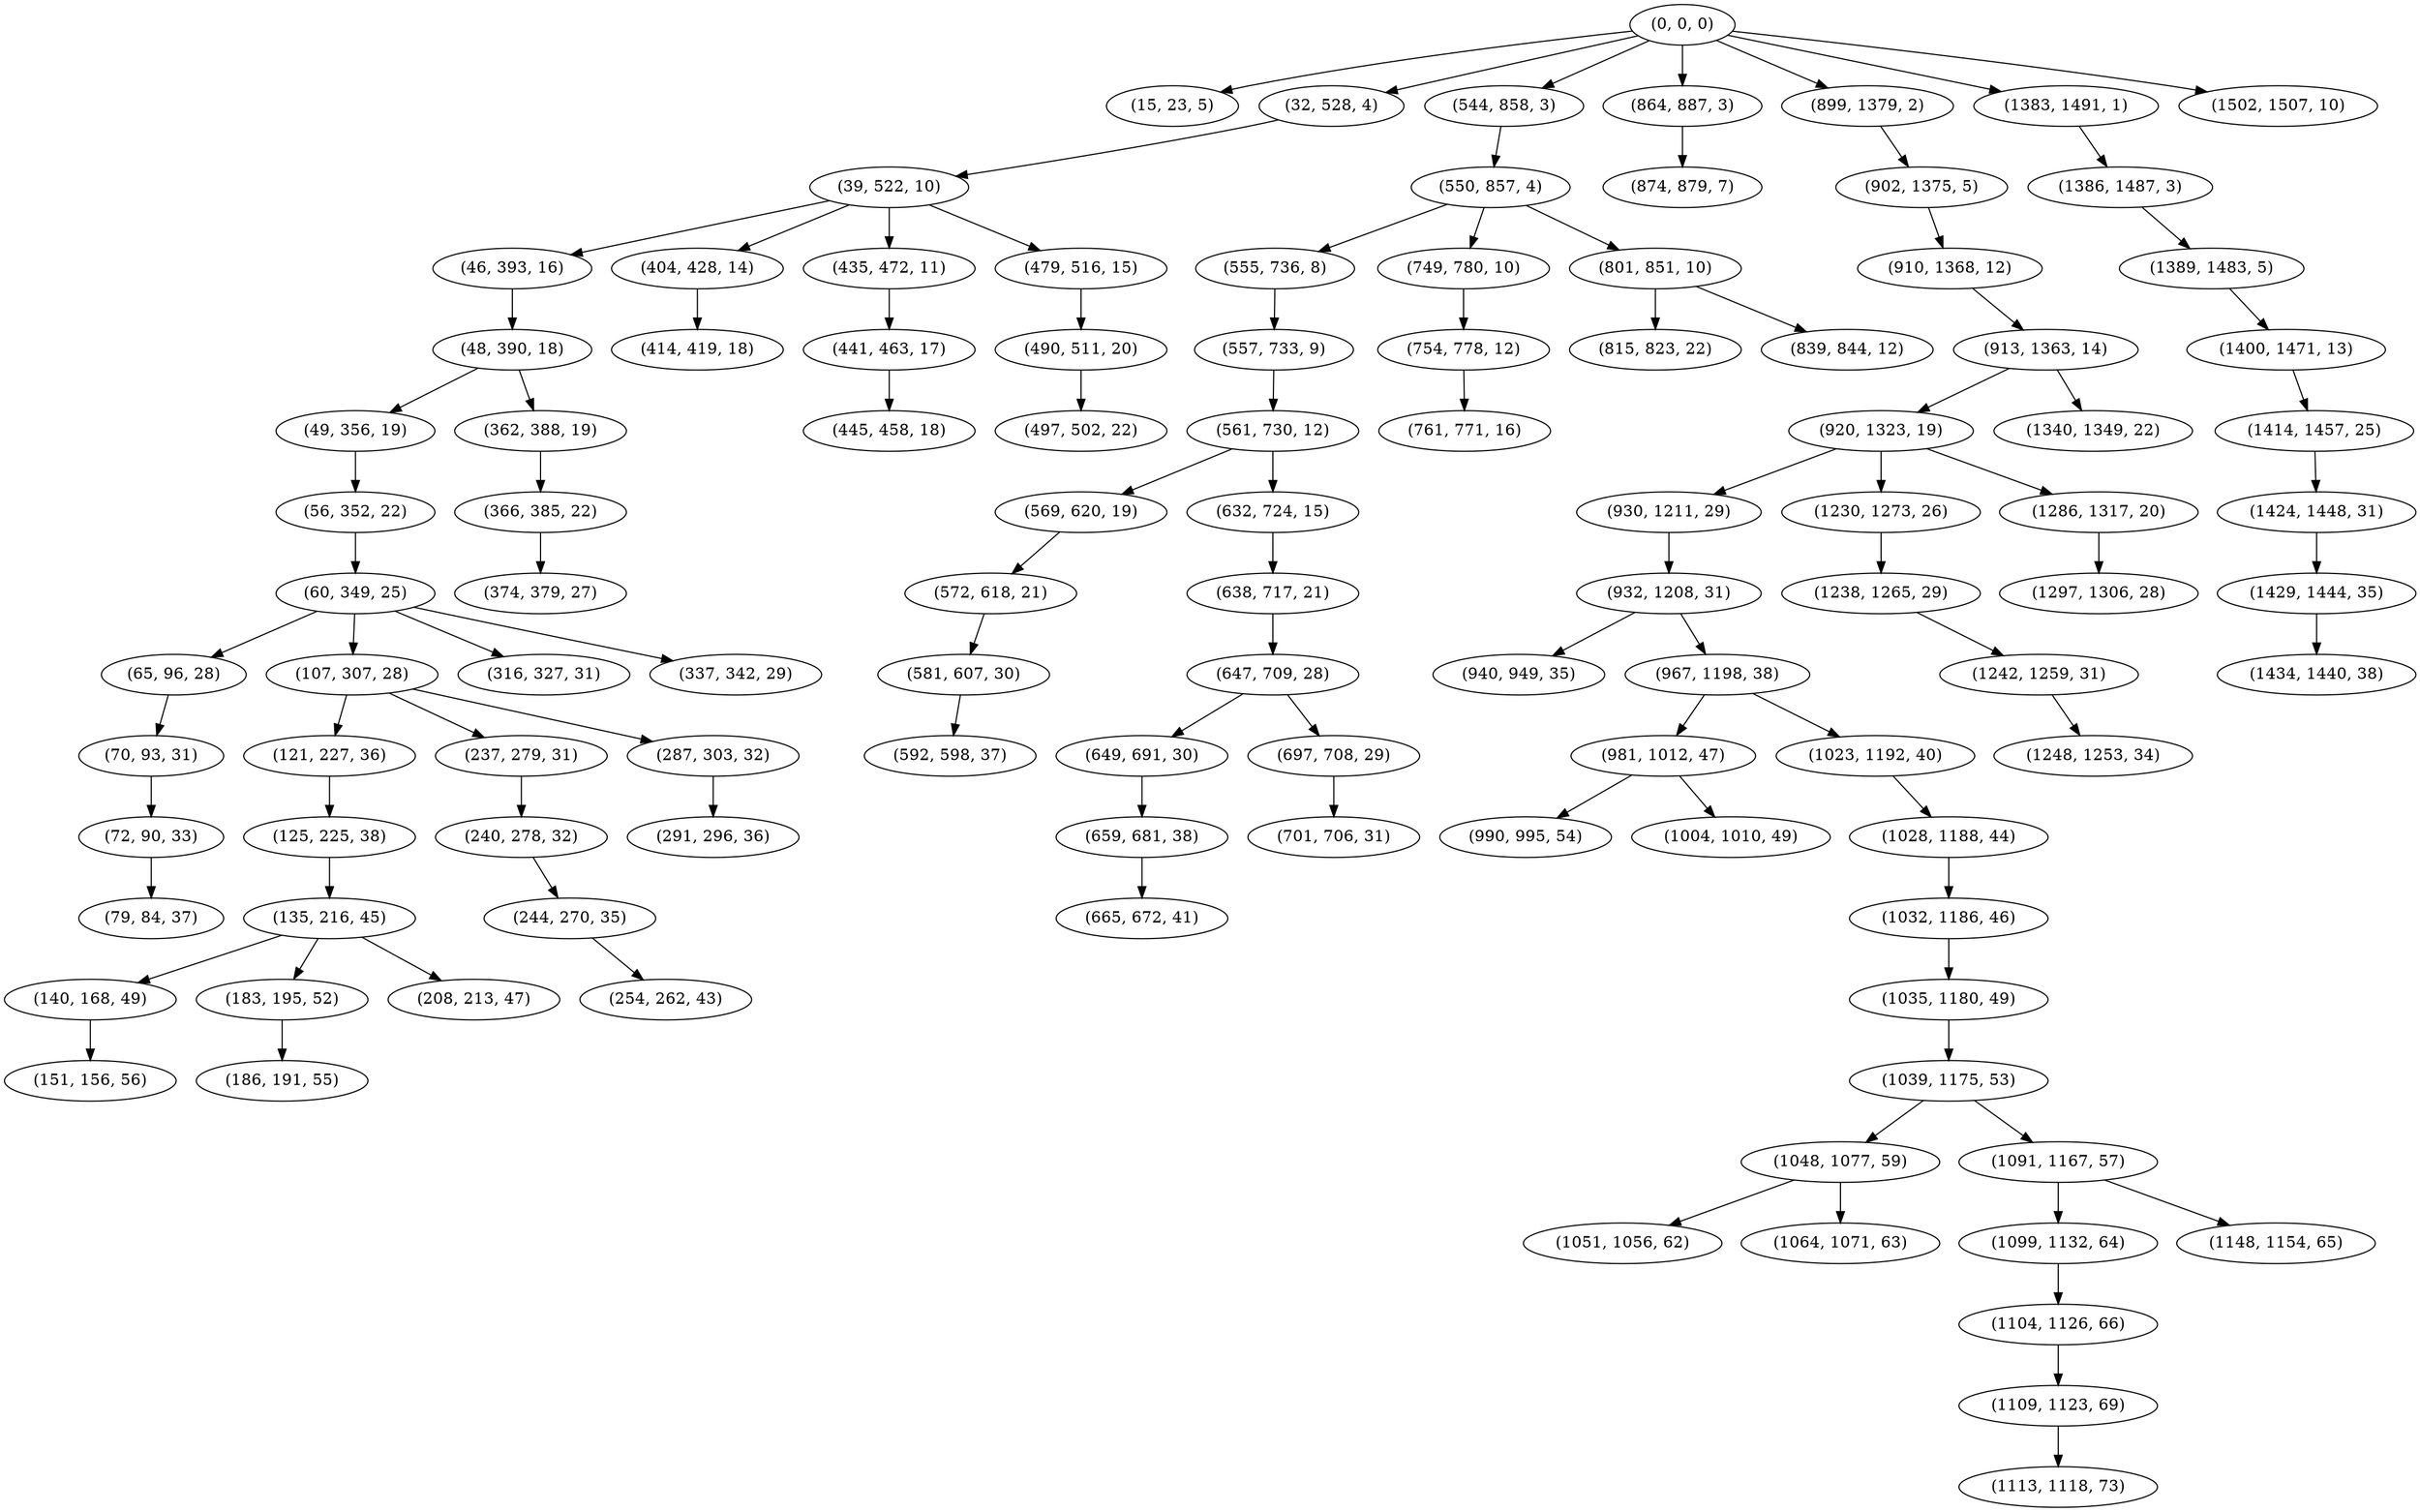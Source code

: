 digraph tree {
    "(0, 0, 0)";
    "(15, 23, 5)";
    "(32, 528, 4)";
    "(39, 522, 10)";
    "(46, 393, 16)";
    "(48, 390, 18)";
    "(49, 356, 19)";
    "(56, 352, 22)";
    "(60, 349, 25)";
    "(65, 96, 28)";
    "(70, 93, 31)";
    "(72, 90, 33)";
    "(79, 84, 37)";
    "(107, 307, 28)";
    "(121, 227, 36)";
    "(125, 225, 38)";
    "(135, 216, 45)";
    "(140, 168, 49)";
    "(151, 156, 56)";
    "(183, 195, 52)";
    "(186, 191, 55)";
    "(208, 213, 47)";
    "(237, 279, 31)";
    "(240, 278, 32)";
    "(244, 270, 35)";
    "(254, 262, 43)";
    "(287, 303, 32)";
    "(291, 296, 36)";
    "(316, 327, 31)";
    "(337, 342, 29)";
    "(362, 388, 19)";
    "(366, 385, 22)";
    "(374, 379, 27)";
    "(404, 428, 14)";
    "(414, 419, 18)";
    "(435, 472, 11)";
    "(441, 463, 17)";
    "(445, 458, 18)";
    "(479, 516, 15)";
    "(490, 511, 20)";
    "(497, 502, 22)";
    "(544, 858, 3)";
    "(550, 857, 4)";
    "(555, 736, 8)";
    "(557, 733, 9)";
    "(561, 730, 12)";
    "(569, 620, 19)";
    "(572, 618, 21)";
    "(581, 607, 30)";
    "(592, 598, 37)";
    "(632, 724, 15)";
    "(638, 717, 21)";
    "(647, 709, 28)";
    "(649, 691, 30)";
    "(659, 681, 38)";
    "(665, 672, 41)";
    "(697, 708, 29)";
    "(701, 706, 31)";
    "(749, 780, 10)";
    "(754, 778, 12)";
    "(761, 771, 16)";
    "(801, 851, 10)";
    "(815, 823, 22)";
    "(839, 844, 12)";
    "(864, 887, 3)";
    "(874, 879, 7)";
    "(899, 1379, 2)";
    "(902, 1375, 5)";
    "(910, 1368, 12)";
    "(913, 1363, 14)";
    "(920, 1323, 19)";
    "(930, 1211, 29)";
    "(932, 1208, 31)";
    "(940, 949, 35)";
    "(967, 1198, 38)";
    "(981, 1012, 47)";
    "(990, 995, 54)";
    "(1004, 1010, 49)";
    "(1023, 1192, 40)";
    "(1028, 1188, 44)";
    "(1032, 1186, 46)";
    "(1035, 1180, 49)";
    "(1039, 1175, 53)";
    "(1048, 1077, 59)";
    "(1051, 1056, 62)";
    "(1064, 1071, 63)";
    "(1091, 1167, 57)";
    "(1099, 1132, 64)";
    "(1104, 1126, 66)";
    "(1109, 1123, 69)";
    "(1113, 1118, 73)";
    "(1148, 1154, 65)";
    "(1230, 1273, 26)";
    "(1238, 1265, 29)";
    "(1242, 1259, 31)";
    "(1248, 1253, 34)";
    "(1286, 1317, 20)";
    "(1297, 1306, 28)";
    "(1340, 1349, 22)";
    "(1383, 1491, 1)";
    "(1386, 1487, 3)";
    "(1389, 1483, 5)";
    "(1400, 1471, 13)";
    "(1414, 1457, 25)";
    "(1424, 1448, 31)";
    "(1429, 1444, 35)";
    "(1434, 1440, 38)";
    "(1502, 1507, 10)";
    "(0, 0, 0)" -> "(15, 23, 5)";
    "(0, 0, 0)" -> "(32, 528, 4)";
    "(0, 0, 0)" -> "(544, 858, 3)";
    "(0, 0, 0)" -> "(864, 887, 3)";
    "(0, 0, 0)" -> "(899, 1379, 2)";
    "(0, 0, 0)" -> "(1383, 1491, 1)";
    "(0, 0, 0)" -> "(1502, 1507, 10)";
    "(32, 528, 4)" -> "(39, 522, 10)";
    "(39, 522, 10)" -> "(46, 393, 16)";
    "(39, 522, 10)" -> "(404, 428, 14)";
    "(39, 522, 10)" -> "(435, 472, 11)";
    "(39, 522, 10)" -> "(479, 516, 15)";
    "(46, 393, 16)" -> "(48, 390, 18)";
    "(48, 390, 18)" -> "(49, 356, 19)";
    "(48, 390, 18)" -> "(362, 388, 19)";
    "(49, 356, 19)" -> "(56, 352, 22)";
    "(56, 352, 22)" -> "(60, 349, 25)";
    "(60, 349, 25)" -> "(65, 96, 28)";
    "(60, 349, 25)" -> "(107, 307, 28)";
    "(60, 349, 25)" -> "(316, 327, 31)";
    "(60, 349, 25)" -> "(337, 342, 29)";
    "(65, 96, 28)" -> "(70, 93, 31)";
    "(70, 93, 31)" -> "(72, 90, 33)";
    "(72, 90, 33)" -> "(79, 84, 37)";
    "(107, 307, 28)" -> "(121, 227, 36)";
    "(107, 307, 28)" -> "(237, 279, 31)";
    "(107, 307, 28)" -> "(287, 303, 32)";
    "(121, 227, 36)" -> "(125, 225, 38)";
    "(125, 225, 38)" -> "(135, 216, 45)";
    "(135, 216, 45)" -> "(140, 168, 49)";
    "(135, 216, 45)" -> "(183, 195, 52)";
    "(135, 216, 45)" -> "(208, 213, 47)";
    "(140, 168, 49)" -> "(151, 156, 56)";
    "(183, 195, 52)" -> "(186, 191, 55)";
    "(237, 279, 31)" -> "(240, 278, 32)";
    "(240, 278, 32)" -> "(244, 270, 35)";
    "(244, 270, 35)" -> "(254, 262, 43)";
    "(287, 303, 32)" -> "(291, 296, 36)";
    "(362, 388, 19)" -> "(366, 385, 22)";
    "(366, 385, 22)" -> "(374, 379, 27)";
    "(404, 428, 14)" -> "(414, 419, 18)";
    "(435, 472, 11)" -> "(441, 463, 17)";
    "(441, 463, 17)" -> "(445, 458, 18)";
    "(479, 516, 15)" -> "(490, 511, 20)";
    "(490, 511, 20)" -> "(497, 502, 22)";
    "(544, 858, 3)" -> "(550, 857, 4)";
    "(550, 857, 4)" -> "(555, 736, 8)";
    "(550, 857, 4)" -> "(749, 780, 10)";
    "(550, 857, 4)" -> "(801, 851, 10)";
    "(555, 736, 8)" -> "(557, 733, 9)";
    "(557, 733, 9)" -> "(561, 730, 12)";
    "(561, 730, 12)" -> "(569, 620, 19)";
    "(561, 730, 12)" -> "(632, 724, 15)";
    "(569, 620, 19)" -> "(572, 618, 21)";
    "(572, 618, 21)" -> "(581, 607, 30)";
    "(581, 607, 30)" -> "(592, 598, 37)";
    "(632, 724, 15)" -> "(638, 717, 21)";
    "(638, 717, 21)" -> "(647, 709, 28)";
    "(647, 709, 28)" -> "(649, 691, 30)";
    "(647, 709, 28)" -> "(697, 708, 29)";
    "(649, 691, 30)" -> "(659, 681, 38)";
    "(659, 681, 38)" -> "(665, 672, 41)";
    "(697, 708, 29)" -> "(701, 706, 31)";
    "(749, 780, 10)" -> "(754, 778, 12)";
    "(754, 778, 12)" -> "(761, 771, 16)";
    "(801, 851, 10)" -> "(815, 823, 22)";
    "(801, 851, 10)" -> "(839, 844, 12)";
    "(864, 887, 3)" -> "(874, 879, 7)";
    "(899, 1379, 2)" -> "(902, 1375, 5)";
    "(902, 1375, 5)" -> "(910, 1368, 12)";
    "(910, 1368, 12)" -> "(913, 1363, 14)";
    "(913, 1363, 14)" -> "(920, 1323, 19)";
    "(913, 1363, 14)" -> "(1340, 1349, 22)";
    "(920, 1323, 19)" -> "(930, 1211, 29)";
    "(920, 1323, 19)" -> "(1230, 1273, 26)";
    "(920, 1323, 19)" -> "(1286, 1317, 20)";
    "(930, 1211, 29)" -> "(932, 1208, 31)";
    "(932, 1208, 31)" -> "(940, 949, 35)";
    "(932, 1208, 31)" -> "(967, 1198, 38)";
    "(967, 1198, 38)" -> "(981, 1012, 47)";
    "(967, 1198, 38)" -> "(1023, 1192, 40)";
    "(981, 1012, 47)" -> "(990, 995, 54)";
    "(981, 1012, 47)" -> "(1004, 1010, 49)";
    "(1023, 1192, 40)" -> "(1028, 1188, 44)";
    "(1028, 1188, 44)" -> "(1032, 1186, 46)";
    "(1032, 1186, 46)" -> "(1035, 1180, 49)";
    "(1035, 1180, 49)" -> "(1039, 1175, 53)";
    "(1039, 1175, 53)" -> "(1048, 1077, 59)";
    "(1039, 1175, 53)" -> "(1091, 1167, 57)";
    "(1048, 1077, 59)" -> "(1051, 1056, 62)";
    "(1048, 1077, 59)" -> "(1064, 1071, 63)";
    "(1091, 1167, 57)" -> "(1099, 1132, 64)";
    "(1091, 1167, 57)" -> "(1148, 1154, 65)";
    "(1099, 1132, 64)" -> "(1104, 1126, 66)";
    "(1104, 1126, 66)" -> "(1109, 1123, 69)";
    "(1109, 1123, 69)" -> "(1113, 1118, 73)";
    "(1230, 1273, 26)" -> "(1238, 1265, 29)";
    "(1238, 1265, 29)" -> "(1242, 1259, 31)";
    "(1242, 1259, 31)" -> "(1248, 1253, 34)";
    "(1286, 1317, 20)" -> "(1297, 1306, 28)";
    "(1383, 1491, 1)" -> "(1386, 1487, 3)";
    "(1386, 1487, 3)" -> "(1389, 1483, 5)";
    "(1389, 1483, 5)" -> "(1400, 1471, 13)";
    "(1400, 1471, 13)" -> "(1414, 1457, 25)";
    "(1414, 1457, 25)" -> "(1424, 1448, 31)";
    "(1424, 1448, 31)" -> "(1429, 1444, 35)";
    "(1429, 1444, 35)" -> "(1434, 1440, 38)";
}

